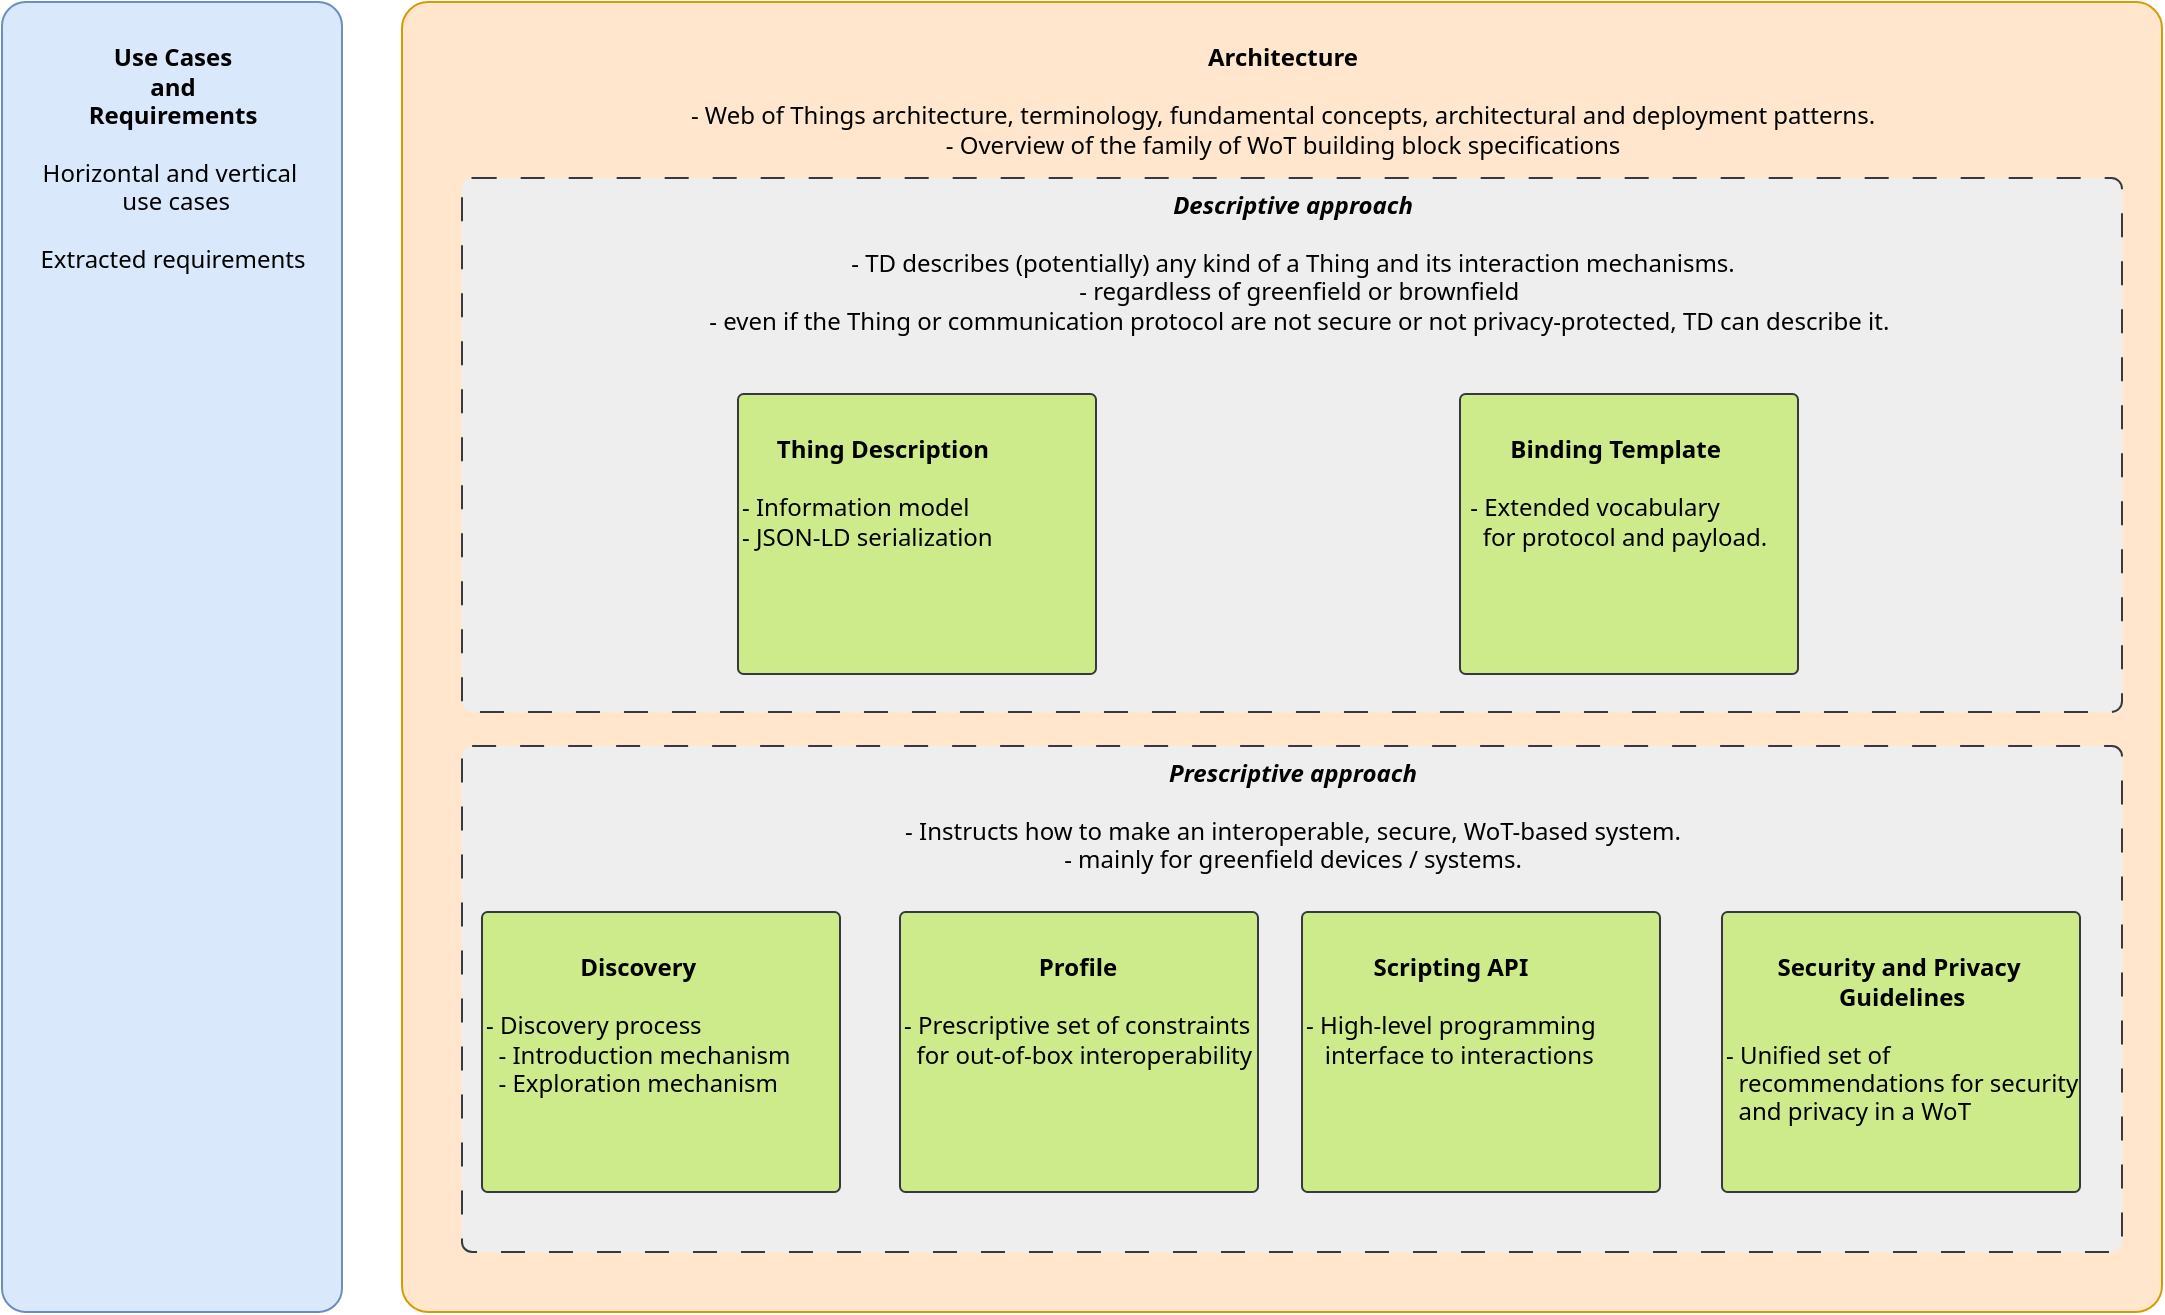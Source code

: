 <mxfile version="21.0.8" type="device"><diagram id="gY5ZnMN7PRzblhzjG_IX" name="ページ1"><mxGraphModel dx="1123" dy="725" grid="1" gridSize="10" guides="1" tooltips="1" connect="1" arrows="1" fold="1" page="1" pageScale="1" pageWidth="827" pageHeight="1169" math="0" shadow="0"><root><mxCell id="0"/><mxCell id="1" parent="0"/><mxCell id="LtlfZxsu-uJWiurJPmHb-1" value="&lt;b&gt;&lt;br&gt;Architecture&lt;br&gt;&lt;br&gt;&lt;/b&gt;- Web of Things architecture, terminology, fundamental concepts, architectural and deployment patterns.&lt;br&gt;- Overview of the family of WoT building block specifications" style="rounded=1;html=1;arcSize=2;fillColor=#ffe6cc;align=center;verticalAlign=top;fontFamily=Noto Sans;fontSource=https%3A%2F%2Ffonts.googleapis.com%2Fcss%3Ffamily%3DNoto%2BSans;strokeColor=#d79b00;" parent="1" vertex="1"><mxGeometry x="210" y="25" width="880" height="655" as="geometry"/></mxCell><mxCell id="LtlfZxsu-uJWiurJPmHb-8" value="&lt;i&gt;&lt;b&gt;Descriptive approach&lt;br&gt;&lt;/b&gt;&lt;br&gt;&lt;/i&gt;- TD describes (potentially) any kind of a Thing and its interaction mechanisms.&lt;br&gt;&amp;nbsp; - regardless of greenfield or brownfield&lt;br&gt;&amp;nbsp; - even if the Thing or communication protocol are not secure or not privacy-protected, TD can describe it." style="rounded=1;html=1;arcSize=2;fillColor=#eeeeee;dashed=1;dashPattern=12 12;align=center;verticalAlign=top;fontFamily=Noto Sans;fontSource=https%3A%2F%2Ffonts.googleapis.com%2Fcss%3Ffamily%3DNoto%2BSans;strokeColor=#36393d;" parent="1" vertex="1"><mxGeometry x="240" y="113" width="830" height="267" as="geometry"/></mxCell><mxCell id="LtlfZxsu-uJWiurJPmHb-3" value="&lt;div style=&quot;&quot;&gt;&lt;div style=&quot;&quot;&gt;&lt;div style=&quot;&quot;&gt;&lt;div style=&quot;text-align: center;&quot;&gt;&lt;b&gt;&lt;span style=&quot;white-space: pre;&quot;&gt;&#9;&lt;/span&gt;&lt;/b&gt;&lt;/div&gt;&lt;div style=&quot;&quot;&gt;&lt;div style=&quot;&quot;&gt;&lt;div style=&quot;&quot;&gt;&lt;div style=&quot;text-align: center;&quot;&gt;&lt;b&gt;&amp;nbsp; &amp;nbsp; &amp;nbsp;Thing Description&lt;/b&gt;&lt;/div&gt;&lt;/div&gt;&lt;/div&gt;&lt;/div&gt;&lt;/div&gt;&lt;/div&gt;&lt;/div&gt;&lt;b&gt;&lt;br&gt;&lt;/b&gt;- Information model&lt;br&gt;- JSON-LD serialization" style="rounded=1;html=1;arcSize=2;fillColor=#cdeb8b;align=left;verticalAlign=top;fontFamily=Noto Sans;fontSource=https%3A%2F%2Ffonts.googleapis.com%2Fcss%3Ffamily%3DNoto%2BSans;strokeColor=#36393d;" parent="1" vertex="1"><mxGeometry x="378" y="221" width="179" height="140" as="geometry"/></mxCell><mxCell id="LtlfZxsu-uJWiurJPmHb-5" value="&lt;div style=&quot;text-align: center;&quot;&gt;&lt;b&gt;&lt;br&gt;&lt;/b&gt;&lt;/div&gt;&lt;div style=&quot;text-align: center;&quot;&gt;&lt;b&gt;Binding Template&lt;/b&gt;&lt;/div&gt;&lt;b&gt;&lt;br&gt;&lt;/b&gt;&amp;nbsp;- Extended vocabulary &lt;br&gt;&amp;nbsp; &amp;nbsp;for protocol and payload." style="rounded=1;html=1;arcSize=2;fillColor=#cdeb8b;align=left;verticalAlign=top;fontFamily=Noto Sans;fontSource=https%3A%2F%2Ffonts.googleapis.com%2Fcss%3Ffamily%3DNoto%2BSans;strokeColor=#36393d;" parent="1" vertex="1"><mxGeometry x="739" y="221" width="169" height="140" as="geometry"/></mxCell><mxCell id="LtlfZxsu-uJWiurJPmHb-11" value="&lt;b&gt;&lt;br&gt;Use Cases&lt;br&gt;and&lt;br&gt;&lt;/b&gt;&lt;div style=&quot;&quot;&gt;&lt;span style=&quot;background-color: initial;&quot;&gt;&lt;b&gt;Requirements&lt;/b&gt;&lt;/span&gt;&lt;/div&gt;&lt;div style=&quot;&quot;&gt;&lt;span style=&quot;background-color: initial;&quot;&gt;&lt;b&gt;&lt;br&gt;&lt;/b&gt;&lt;/span&gt;&lt;/div&gt;&lt;div style=&quot;&quot;&gt;&lt;span style=&quot;background-color: initial;&quot;&gt;Horizontal and vertical&amp;nbsp;&lt;/span&gt;&lt;/div&gt;&lt;div style=&quot;&quot;&gt;&lt;span style=&quot;background-color: initial;&quot;&gt;&amp;nbsp;use cases&lt;br&gt;&lt;/span&gt;&lt;/div&gt;&lt;div style=&quot;&quot;&gt;&lt;span style=&quot;background-color: initial;&quot;&gt;&lt;br&gt;&lt;/span&gt;&lt;/div&gt;&lt;div style=&quot;&quot;&gt;&lt;span style=&quot;background-color: initial;&quot;&gt;Extracted requirements&lt;/span&gt;&lt;/div&gt;" style="rounded=1;html=1;arcSize=7;fillColor=#dae8fc;align=center;verticalAlign=top;fontFamily=Noto Sans;fontSource=https%3A%2F%2Ffonts.googleapis.com%2Fcss%3Ffamily%3DNoto%2BSans;strokeColor=#6c8ebf;" parent="1" vertex="1"><mxGeometry x="10" y="25" width="170" height="655" as="geometry"/></mxCell><mxCell id="LtlfZxsu-uJWiurJPmHb-14" value="&lt;i&gt;&lt;b&gt;Prescriptive approach&lt;br&gt;&lt;/b&gt;&lt;br&gt;&lt;/i&gt;- Instructs how to make an interoperable, secure, WoT-based system.&lt;br&gt;- mainly for greenfield devices / systems." style="rounded=1;html=1;arcSize=2;fillColor=#eeeeee;dashed=1;dashPattern=12 12;verticalAlign=top;align=center;fontFamily=Noto Sans;fontSource=https%3A%2F%2Ffonts.googleapis.com%2Fcss%3Ffamily%3DNoto%2BSans;strokeColor=#36393d;" parent="1" vertex="1"><mxGeometry x="240" y="397" width="830" height="253" as="geometry"/></mxCell><mxCell id="LtlfZxsu-uJWiurJPmHb-22" value="&lt;div style=&quot;text-align: center;&quot;&gt;&lt;b&gt;&lt;br&gt;&lt;/b&gt;&lt;/div&gt;&lt;div style=&quot;text-align: center;&quot;&gt;&lt;b&gt;Discovery&lt;/b&gt;&lt;/div&gt;&lt;b&gt;&lt;br&gt;&lt;/b&gt;- Discovery process&lt;br&gt;&amp;nbsp; - Introduction mechanism&lt;br&gt;&amp;nbsp; - Exploration mechanism" style="rounded=1;html=1;arcSize=2;fillColor=#cdeb8b;align=left;verticalAlign=top;fontFamily=Noto Sans;fontSource=https%3A%2F%2Ffonts.googleapis.com%2Fcss%3Ffamily%3DNoto%2BSans;strokeColor=#36393d;" parent="1" vertex="1"><mxGeometry x="250" y="480" width="179" height="140" as="geometry"/></mxCell><mxCell id="LtlfZxsu-uJWiurJPmHb-23" value="&lt;div style=&quot;text-align: center;&quot;&gt;&lt;b&gt;&lt;br&gt;&lt;/b&gt;&lt;/div&gt;&lt;div style=&quot;text-align: center;&quot;&gt;&lt;b&gt;Profile&lt;/b&gt;&lt;/div&gt;&lt;b&gt;&lt;br&gt;&lt;/b&gt;- Prescriptive set of constraints &lt;br&gt;&amp;nbsp; for out-of-box interoperability" style="rounded=1;html=1;arcSize=2;fillColor=#cdeb8b;align=left;verticalAlign=top;fontFamily=Noto Sans;fontSource=https%3A%2F%2Ffonts.googleapis.com%2Fcss%3Ffamily%3DNoto%2BSans;strokeColor=#36393d;" parent="1" vertex="1"><mxGeometry x="459" y="480" width="179" height="140" as="geometry"/></mxCell><mxCell id="LtlfZxsu-uJWiurJPmHb-24" value="&lt;div style=&quot;text-align: center;&quot;&gt;&lt;b&gt;&lt;br&gt;&lt;/b&gt;&lt;/div&gt;&lt;div style=&quot;text-align: center;&quot;&gt;&lt;b&gt;Scripting API&lt;/b&gt;&lt;/div&gt;&lt;b&gt;&lt;br&gt;&lt;/b&gt;- High-level programming &lt;br&gt;&amp;nbsp; &amp;nbsp;interface to interactions" style="rounded=1;html=1;arcSize=2;fillColor=#cdeb8b;align=left;verticalAlign=top;fontFamily=Noto Sans;fontSource=https%3A%2F%2Ffonts.googleapis.com%2Fcss%3Ffamily%3DNoto%2BSans;strokeColor=#36393d;" parent="1" vertex="1"><mxGeometry x="660" y="480" width="179" height="140" as="geometry"/></mxCell><mxCell id="LtlfZxsu-uJWiurJPmHb-25" value="&lt;div style=&quot;text-align: center;&quot;&gt;&lt;b&gt;&lt;br&gt;&lt;/b&gt;&lt;/div&gt;&lt;div style=&quot;text-align: center;&quot;&gt;&lt;b&gt;Security and Privacy&amp;nbsp;&lt;/b&gt;&lt;/div&gt;&lt;b&gt;&lt;div style=&quot;text-align: center;&quot;&gt;&lt;b&gt;Guidelines&lt;/b&gt;&lt;/div&gt;&lt;br&gt;&lt;/b&gt;- Unified set of&lt;br&gt;&amp;nbsp; recommendations for security&lt;br&gt;&amp;nbsp; and privacy in a WoT" style="rounded=1;html=1;arcSize=2;fillColor=#cdeb8b;align=left;verticalAlign=top;fontFamily=Noto Sans;fontSource=https%3A%2F%2Ffonts.googleapis.com%2Fcss%3Ffamily%3DNoto%2BSans;strokeColor=#36393d;" parent="1" vertex="1"><mxGeometry x="870" y="480" width="179" height="140" as="geometry"/></mxCell></root></mxGraphModel></diagram></mxfile>